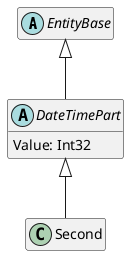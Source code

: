 ﻿@startuml
hide empty members

abstract class EntityBase {
}

EntityBase <|-- DateTimePart

abstract class DateTimePart {
    Value: Int32
}

DateTimePart <|-- Second

class Second {
}

@enduml
